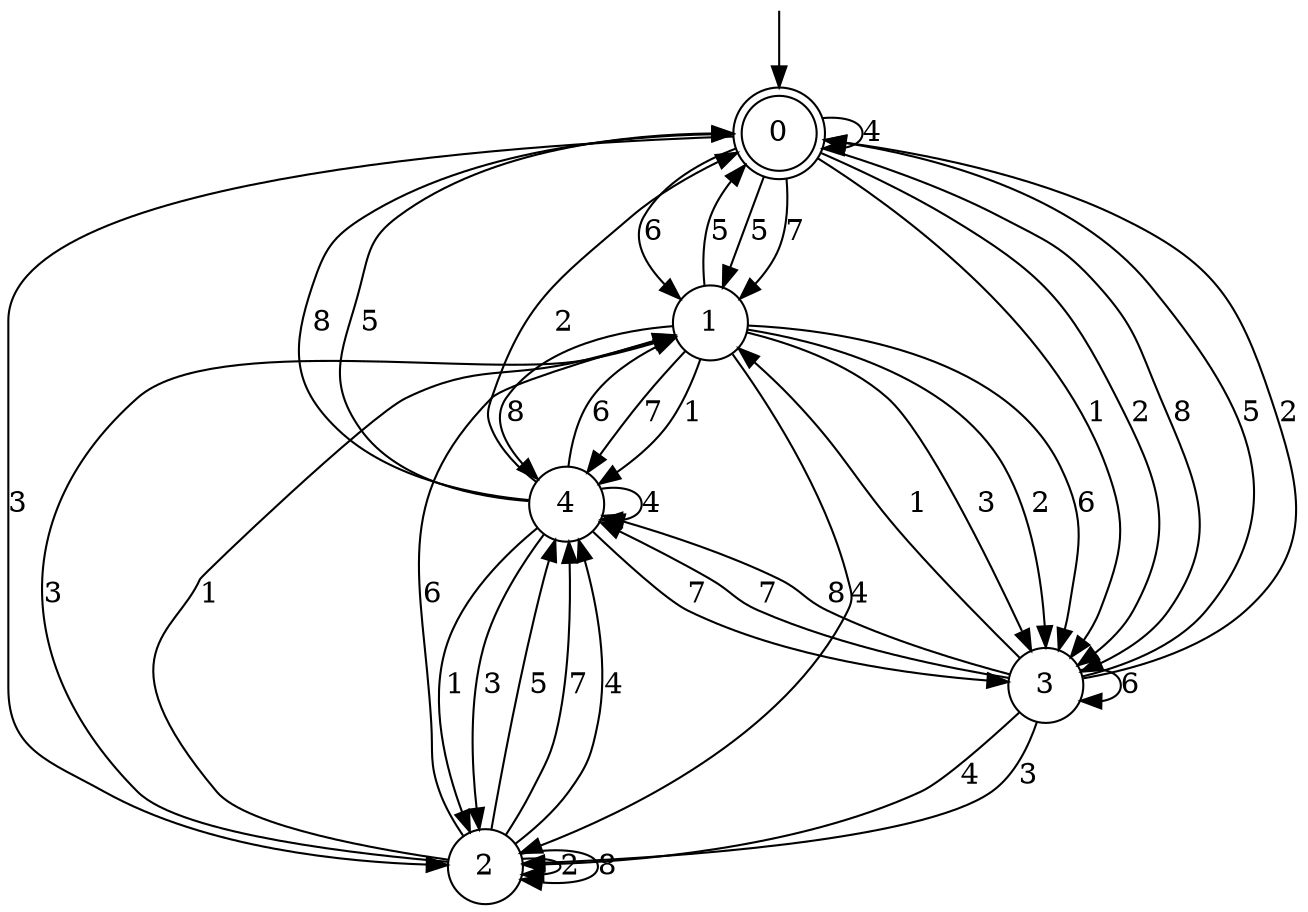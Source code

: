 digraph g {

	s0 [shape="doublecircle" label="0"];
	s1 [shape="circle" label="1"];
	s2 [shape="circle" label="2"];
	s3 [shape="circle" label="3"];
	s4 [shape="circle" label="4"];
	s0 -> s1 [label="5"];
	s0 -> s1 [label="7"];
	s0 -> s2 [label="3"];
	s0 -> s3 [label="1"];
	s0 -> s3 [label="2"];
	s0 -> s3 [label="8"];
	s0 -> s1 [label="6"];
	s0 -> s0 [label="4"];
	s1 -> s0 [label="5"];
	s1 -> s4 [label="7"];
	s1 -> s3 [label="3"];
	s1 -> s4 [label="1"];
	s1 -> s3 [label="2"];
	s1 -> s4 [label="8"];
	s1 -> s3 [label="6"];
	s1 -> s2 [label="4"];
	s2 -> s4 [label="5"];
	s2 -> s4 [label="7"];
	s2 -> s1 [label="3"];
	s2 -> s1 [label="1"];
	s2 -> s2 [label="2"];
	s2 -> s2 [label="8"];
	s2 -> s1 [label="6"];
	s2 -> s4 [label="4"];
	s3 -> s0 [label="5"];
	s3 -> s4 [label="7"];
	s3 -> s2 [label="3"];
	s3 -> s1 [label="1"];
	s3 -> s0 [label="2"];
	s3 -> s4 [label="8"];
	s3 -> s3 [label="6"];
	s3 -> s2 [label="4"];
	s4 -> s0 [label="5"];
	s4 -> s3 [label="7"];
	s4 -> s2 [label="3"];
	s4 -> s2 [label="1"];
	s4 -> s0 [label="2"];
	s4 -> s0 [label="8"];
	s4 -> s1 [label="6"];
	s4 -> s4 [label="4"];

__start0 [label="" shape="none" width="0" height="0"];
__start0 -> s0;

}
